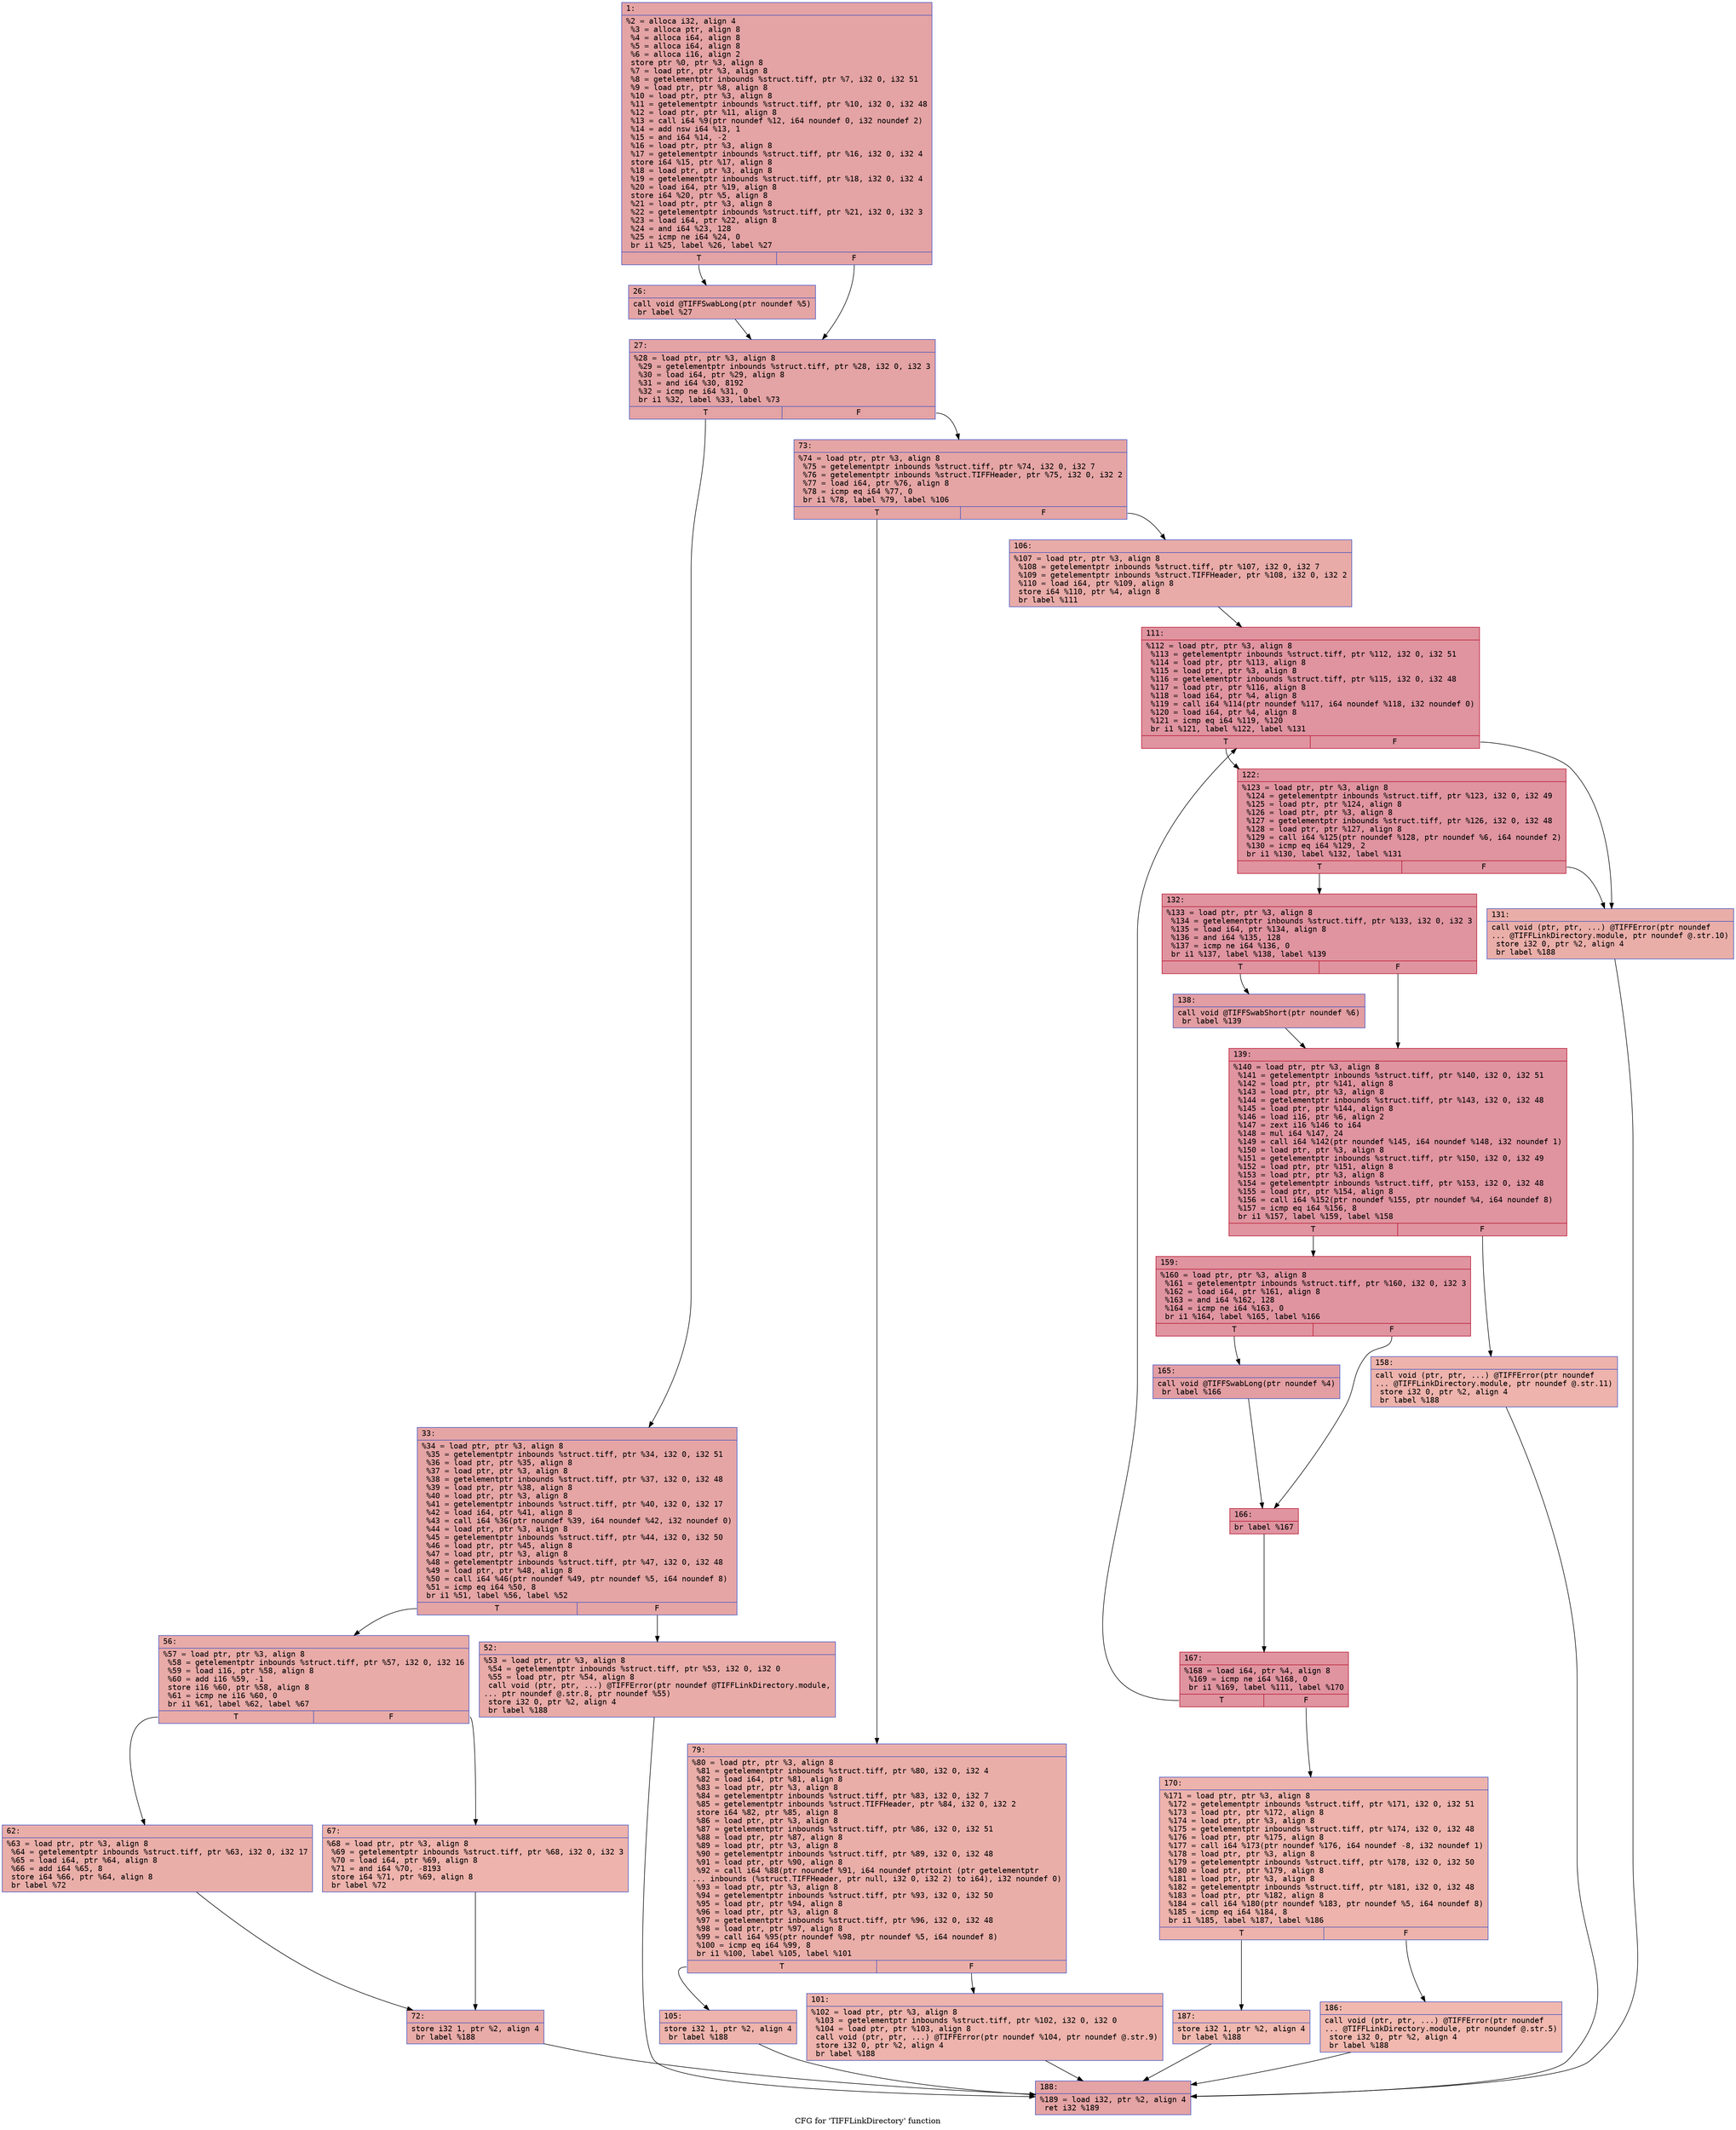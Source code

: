 digraph "CFG for 'TIFFLinkDirectory' function" {
	label="CFG for 'TIFFLinkDirectory' function";

	Node0x6000017e2300 [shape=record,color="#3d50c3ff", style=filled, fillcolor="#c32e3170" fontname="Courier",label="{1:\l|  %2 = alloca i32, align 4\l  %3 = alloca ptr, align 8\l  %4 = alloca i64, align 8\l  %5 = alloca i64, align 8\l  %6 = alloca i16, align 2\l  store ptr %0, ptr %3, align 8\l  %7 = load ptr, ptr %3, align 8\l  %8 = getelementptr inbounds %struct.tiff, ptr %7, i32 0, i32 51\l  %9 = load ptr, ptr %8, align 8\l  %10 = load ptr, ptr %3, align 8\l  %11 = getelementptr inbounds %struct.tiff, ptr %10, i32 0, i32 48\l  %12 = load ptr, ptr %11, align 8\l  %13 = call i64 %9(ptr noundef %12, i64 noundef 0, i32 noundef 2)\l  %14 = add nsw i64 %13, 1\l  %15 = and i64 %14, -2\l  %16 = load ptr, ptr %3, align 8\l  %17 = getelementptr inbounds %struct.tiff, ptr %16, i32 0, i32 4\l  store i64 %15, ptr %17, align 8\l  %18 = load ptr, ptr %3, align 8\l  %19 = getelementptr inbounds %struct.tiff, ptr %18, i32 0, i32 4\l  %20 = load i64, ptr %19, align 8\l  store i64 %20, ptr %5, align 8\l  %21 = load ptr, ptr %3, align 8\l  %22 = getelementptr inbounds %struct.tiff, ptr %21, i32 0, i32 3\l  %23 = load i64, ptr %22, align 8\l  %24 = and i64 %23, 128\l  %25 = icmp ne i64 %24, 0\l  br i1 %25, label %26, label %27\l|{<s0>T|<s1>F}}"];
	Node0x6000017e2300:s0 -> Node0x6000017e2350[tooltip="1 -> 26\nProbability 50.00%" ];
	Node0x6000017e2300:s1 -> Node0x6000017e23a0[tooltip="1 -> 27\nProbability 50.00%" ];
	Node0x6000017e2350 [shape=record,color="#3d50c3ff", style=filled, fillcolor="#c5333470" fontname="Courier",label="{26:\l|  call void @TIFFSwabLong(ptr noundef %5)\l  br label %27\l}"];
	Node0x6000017e2350 -> Node0x6000017e23a0[tooltip="26 -> 27\nProbability 100.00%" ];
	Node0x6000017e23a0 [shape=record,color="#3d50c3ff", style=filled, fillcolor="#c32e3170" fontname="Courier",label="{27:\l|  %28 = load ptr, ptr %3, align 8\l  %29 = getelementptr inbounds %struct.tiff, ptr %28, i32 0, i32 3\l  %30 = load i64, ptr %29, align 8\l  %31 = and i64 %30, 8192\l  %32 = icmp ne i64 %31, 0\l  br i1 %32, label %33, label %73\l|{<s0>T|<s1>F}}"];
	Node0x6000017e23a0:s0 -> Node0x6000017e23f0[tooltip="27 -> 33\nProbability 50.00%" ];
	Node0x6000017e23a0:s1 -> Node0x6000017e25d0[tooltip="27 -> 73\nProbability 50.00%" ];
	Node0x6000017e23f0 [shape=record,color="#3d50c3ff", style=filled, fillcolor="#c5333470" fontname="Courier",label="{33:\l|  %34 = load ptr, ptr %3, align 8\l  %35 = getelementptr inbounds %struct.tiff, ptr %34, i32 0, i32 51\l  %36 = load ptr, ptr %35, align 8\l  %37 = load ptr, ptr %3, align 8\l  %38 = getelementptr inbounds %struct.tiff, ptr %37, i32 0, i32 48\l  %39 = load ptr, ptr %38, align 8\l  %40 = load ptr, ptr %3, align 8\l  %41 = getelementptr inbounds %struct.tiff, ptr %40, i32 0, i32 17\l  %42 = load i64, ptr %41, align 8\l  %43 = call i64 %36(ptr noundef %39, i64 noundef %42, i32 noundef 0)\l  %44 = load ptr, ptr %3, align 8\l  %45 = getelementptr inbounds %struct.tiff, ptr %44, i32 0, i32 50\l  %46 = load ptr, ptr %45, align 8\l  %47 = load ptr, ptr %3, align 8\l  %48 = getelementptr inbounds %struct.tiff, ptr %47, i32 0, i32 48\l  %49 = load ptr, ptr %48, align 8\l  %50 = call i64 %46(ptr noundef %49, ptr noundef %5, i64 noundef 8)\l  %51 = icmp eq i64 %50, 8\l  br i1 %51, label %56, label %52\l|{<s0>T|<s1>F}}"];
	Node0x6000017e23f0:s0 -> Node0x6000017e2490[tooltip="33 -> 56\nProbability 50.00%" ];
	Node0x6000017e23f0:s1 -> Node0x6000017e2440[tooltip="33 -> 52\nProbability 50.00%" ];
	Node0x6000017e2440 [shape=record,color="#3d50c3ff", style=filled, fillcolor="#cc403a70" fontname="Courier",label="{52:\l|  %53 = load ptr, ptr %3, align 8\l  %54 = getelementptr inbounds %struct.tiff, ptr %53, i32 0, i32 0\l  %55 = load ptr, ptr %54, align 8\l  call void (ptr, ptr, ...) @TIFFError(ptr noundef @TIFFLinkDirectory.module,\l... ptr noundef @.str.8, ptr noundef %55)\l  store i32 0, ptr %2, align 4\l  br label %188\l}"];
	Node0x6000017e2440 -> Node0x6000017e2bc0[tooltip="52 -> 188\nProbability 100.00%" ];
	Node0x6000017e2490 [shape=record,color="#3d50c3ff", style=filled, fillcolor="#cc403a70" fontname="Courier",label="{56:\l|  %57 = load ptr, ptr %3, align 8\l  %58 = getelementptr inbounds %struct.tiff, ptr %57, i32 0, i32 16\l  %59 = load i16, ptr %58, align 8\l  %60 = add i16 %59, -1\l  store i16 %60, ptr %58, align 8\l  %61 = icmp ne i16 %60, 0\l  br i1 %61, label %62, label %67\l|{<s0>T|<s1>F}}"];
	Node0x6000017e2490:s0 -> Node0x6000017e24e0[tooltip="56 -> 62\nProbability 62.50%" ];
	Node0x6000017e2490:s1 -> Node0x6000017e2530[tooltip="56 -> 67\nProbability 37.50%" ];
	Node0x6000017e24e0 [shape=record,color="#3d50c3ff", style=filled, fillcolor="#d0473d70" fontname="Courier",label="{62:\l|  %63 = load ptr, ptr %3, align 8\l  %64 = getelementptr inbounds %struct.tiff, ptr %63, i32 0, i32 17\l  %65 = load i64, ptr %64, align 8\l  %66 = add i64 %65, 8\l  store i64 %66, ptr %64, align 8\l  br label %72\l}"];
	Node0x6000017e24e0 -> Node0x6000017e2580[tooltip="62 -> 72\nProbability 100.00%" ];
	Node0x6000017e2530 [shape=record,color="#3d50c3ff", style=filled, fillcolor="#d6524470" fontname="Courier",label="{67:\l|  %68 = load ptr, ptr %3, align 8\l  %69 = getelementptr inbounds %struct.tiff, ptr %68, i32 0, i32 3\l  %70 = load i64, ptr %69, align 8\l  %71 = and i64 %70, -8193\l  store i64 %71, ptr %69, align 8\l  br label %72\l}"];
	Node0x6000017e2530 -> Node0x6000017e2580[tooltip="67 -> 72\nProbability 100.00%" ];
	Node0x6000017e2580 [shape=record,color="#3d50c3ff", style=filled, fillcolor="#cc403a70" fontname="Courier",label="{72:\l|  store i32 1, ptr %2, align 4\l  br label %188\l}"];
	Node0x6000017e2580 -> Node0x6000017e2bc0[tooltip="72 -> 188\nProbability 100.00%" ];
	Node0x6000017e25d0 [shape=record,color="#3d50c3ff", style=filled, fillcolor="#c5333470" fontname="Courier",label="{73:\l|  %74 = load ptr, ptr %3, align 8\l  %75 = getelementptr inbounds %struct.tiff, ptr %74, i32 0, i32 7\l  %76 = getelementptr inbounds %struct.TIFFHeader, ptr %75, i32 0, i32 2\l  %77 = load i64, ptr %76, align 8\l  %78 = icmp eq i64 %77, 0\l  br i1 %78, label %79, label %106\l|{<s0>T|<s1>F}}"];
	Node0x6000017e25d0:s0 -> Node0x6000017e2620[tooltip="73 -> 79\nProbability 37.50%" ];
	Node0x6000017e25d0:s1 -> Node0x6000017e2710[tooltip="73 -> 106\nProbability 62.50%" ];
	Node0x6000017e2620 [shape=record,color="#3d50c3ff", style=filled, fillcolor="#d0473d70" fontname="Courier",label="{79:\l|  %80 = load ptr, ptr %3, align 8\l  %81 = getelementptr inbounds %struct.tiff, ptr %80, i32 0, i32 4\l  %82 = load i64, ptr %81, align 8\l  %83 = load ptr, ptr %3, align 8\l  %84 = getelementptr inbounds %struct.tiff, ptr %83, i32 0, i32 7\l  %85 = getelementptr inbounds %struct.TIFFHeader, ptr %84, i32 0, i32 2\l  store i64 %82, ptr %85, align 8\l  %86 = load ptr, ptr %3, align 8\l  %87 = getelementptr inbounds %struct.tiff, ptr %86, i32 0, i32 51\l  %88 = load ptr, ptr %87, align 8\l  %89 = load ptr, ptr %3, align 8\l  %90 = getelementptr inbounds %struct.tiff, ptr %89, i32 0, i32 48\l  %91 = load ptr, ptr %90, align 8\l  %92 = call i64 %88(ptr noundef %91, i64 noundef ptrtoint (ptr getelementptr\l... inbounds (%struct.TIFFHeader, ptr null, i32 0, i32 2) to i64), i32 noundef 0)\l  %93 = load ptr, ptr %3, align 8\l  %94 = getelementptr inbounds %struct.tiff, ptr %93, i32 0, i32 50\l  %95 = load ptr, ptr %94, align 8\l  %96 = load ptr, ptr %3, align 8\l  %97 = getelementptr inbounds %struct.tiff, ptr %96, i32 0, i32 48\l  %98 = load ptr, ptr %97, align 8\l  %99 = call i64 %95(ptr noundef %98, ptr noundef %5, i64 noundef 8)\l  %100 = icmp eq i64 %99, 8\l  br i1 %100, label %105, label %101\l|{<s0>T|<s1>F}}"];
	Node0x6000017e2620:s0 -> Node0x6000017e26c0[tooltip="79 -> 105\nProbability 50.00%" ];
	Node0x6000017e2620:s1 -> Node0x6000017e2670[tooltip="79 -> 101\nProbability 50.00%" ];
	Node0x6000017e2670 [shape=record,color="#3d50c3ff", style=filled, fillcolor="#d6524470" fontname="Courier",label="{101:\l|  %102 = load ptr, ptr %3, align 8\l  %103 = getelementptr inbounds %struct.tiff, ptr %102, i32 0, i32 0\l  %104 = load ptr, ptr %103, align 8\l  call void (ptr, ptr, ...) @TIFFError(ptr noundef %104, ptr noundef @.str.9)\l  store i32 0, ptr %2, align 4\l  br label %188\l}"];
	Node0x6000017e2670 -> Node0x6000017e2bc0[tooltip="101 -> 188\nProbability 100.00%" ];
	Node0x6000017e26c0 [shape=record,color="#3d50c3ff", style=filled, fillcolor="#d6524470" fontname="Courier",label="{105:\l|  store i32 1, ptr %2, align 4\l  br label %188\l}"];
	Node0x6000017e26c0 -> Node0x6000017e2bc0[tooltip="105 -> 188\nProbability 100.00%" ];
	Node0x6000017e2710 [shape=record,color="#3d50c3ff", style=filled, fillcolor="#cc403a70" fontname="Courier",label="{106:\l|  %107 = load ptr, ptr %3, align 8\l  %108 = getelementptr inbounds %struct.tiff, ptr %107, i32 0, i32 7\l  %109 = getelementptr inbounds %struct.TIFFHeader, ptr %108, i32 0, i32 2\l  %110 = load i64, ptr %109, align 8\l  store i64 %110, ptr %4, align 8\l  br label %111\l}"];
	Node0x6000017e2710 -> Node0x6000017e2760[tooltip="106 -> 111\nProbability 100.00%" ];
	Node0x6000017e2760 [shape=record,color="#b70d28ff", style=filled, fillcolor="#b70d2870" fontname="Courier",label="{111:\l|  %112 = load ptr, ptr %3, align 8\l  %113 = getelementptr inbounds %struct.tiff, ptr %112, i32 0, i32 51\l  %114 = load ptr, ptr %113, align 8\l  %115 = load ptr, ptr %3, align 8\l  %116 = getelementptr inbounds %struct.tiff, ptr %115, i32 0, i32 48\l  %117 = load ptr, ptr %116, align 8\l  %118 = load i64, ptr %4, align 8\l  %119 = call i64 %114(ptr noundef %117, i64 noundef %118, i32 noundef 0)\l  %120 = load i64, ptr %4, align 8\l  %121 = icmp eq i64 %119, %120\l  br i1 %121, label %122, label %131\l|{<s0>T|<s1>F}}"];
	Node0x6000017e2760:s0 -> Node0x6000017e27b0[tooltip="111 -> 122\nProbability 96.88%" ];
	Node0x6000017e2760:s1 -> Node0x6000017e2800[tooltip="111 -> 131\nProbability 3.12%" ];
	Node0x6000017e27b0 [shape=record,color="#b70d28ff", style=filled, fillcolor="#b70d2870" fontname="Courier",label="{122:\l|  %123 = load ptr, ptr %3, align 8\l  %124 = getelementptr inbounds %struct.tiff, ptr %123, i32 0, i32 49\l  %125 = load ptr, ptr %124, align 8\l  %126 = load ptr, ptr %3, align 8\l  %127 = getelementptr inbounds %struct.tiff, ptr %126, i32 0, i32 48\l  %128 = load ptr, ptr %127, align 8\l  %129 = call i64 %125(ptr noundef %128, ptr noundef %6, i64 noundef 2)\l  %130 = icmp eq i64 %129, 2\l  br i1 %130, label %132, label %131\l|{<s0>T|<s1>F}}"];
	Node0x6000017e27b0:s0 -> Node0x6000017e2850[tooltip="122 -> 132\nProbability 96.88%" ];
	Node0x6000017e27b0:s1 -> Node0x6000017e2800[tooltip="122 -> 131\nProbability 3.12%" ];
	Node0x6000017e2800 [shape=record,color="#3d50c3ff", style=filled, fillcolor="#d0473d70" fontname="Courier",label="{131:\l|  call void (ptr, ptr, ...) @TIFFError(ptr noundef\l... @TIFFLinkDirectory.module, ptr noundef @.str.10)\l  store i32 0, ptr %2, align 4\l  br label %188\l}"];
	Node0x6000017e2800 -> Node0x6000017e2bc0[tooltip="131 -> 188\nProbability 100.00%" ];
	Node0x6000017e2850 [shape=record,color="#b70d28ff", style=filled, fillcolor="#b70d2870" fontname="Courier",label="{132:\l|  %133 = load ptr, ptr %3, align 8\l  %134 = getelementptr inbounds %struct.tiff, ptr %133, i32 0, i32 3\l  %135 = load i64, ptr %134, align 8\l  %136 = and i64 %135, 128\l  %137 = icmp ne i64 %136, 0\l  br i1 %137, label %138, label %139\l|{<s0>T|<s1>F}}"];
	Node0x6000017e2850:s0 -> Node0x6000017e28a0[tooltip="132 -> 138\nProbability 50.00%" ];
	Node0x6000017e2850:s1 -> Node0x6000017e28f0[tooltip="132 -> 139\nProbability 50.00%" ];
	Node0x6000017e28a0 [shape=record,color="#3d50c3ff", style=filled, fillcolor="#be242e70" fontname="Courier",label="{138:\l|  call void @TIFFSwabShort(ptr noundef %6)\l  br label %139\l}"];
	Node0x6000017e28a0 -> Node0x6000017e28f0[tooltip="138 -> 139\nProbability 100.00%" ];
	Node0x6000017e28f0 [shape=record,color="#b70d28ff", style=filled, fillcolor="#b70d2870" fontname="Courier",label="{139:\l|  %140 = load ptr, ptr %3, align 8\l  %141 = getelementptr inbounds %struct.tiff, ptr %140, i32 0, i32 51\l  %142 = load ptr, ptr %141, align 8\l  %143 = load ptr, ptr %3, align 8\l  %144 = getelementptr inbounds %struct.tiff, ptr %143, i32 0, i32 48\l  %145 = load ptr, ptr %144, align 8\l  %146 = load i16, ptr %6, align 2\l  %147 = zext i16 %146 to i64\l  %148 = mul i64 %147, 24\l  %149 = call i64 %142(ptr noundef %145, i64 noundef %148, i32 noundef 1)\l  %150 = load ptr, ptr %3, align 8\l  %151 = getelementptr inbounds %struct.tiff, ptr %150, i32 0, i32 49\l  %152 = load ptr, ptr %151, align 8\l  %153 = load ptr, ptr %3, align 8\l  %154 = getelementptr inbounds %struct.tiff, ptr %153, i32 0, i32 48\l  %155 = load ptr, ptr %154, align 8\l  %156 = call i64 %152(ptr noundef %155, ptr noundef %4, i64 noundef 8)\l  %157 = icmp eq i64 %156, 8\l  br i1 %157, label %159, label %158\l|{<s0>T|<s1>F}}"];
	Node0x6000017e28f0:s0 -> Node0x6000017e2990[tooltip="139 -> 159\nProbability 96.88%" ];
	Node0x6000017e28f0:s1 -> Node0x6000017e2940[tooltip="139 -> 158\nProbability 3.12%" ];
	Node0x6000017e2940 [shape=record,color="#3d50c3ff", style=filled, fillcolor="#d6524470" fontname="Courier",label="{158:\l|  call void (ptr, ptr, ...) @TIFFError(ptr noundef\l... @TIFFLinkDirectory.module, ptr noundef @.str.11)\l  store i32 0, ptr %2, align 4\l  br label %188\l}"];
	Node0x6000017e2940 -> Node0x6000017e2bc0[tooltip="158 -> 188\nProbability 100.00%" ];
	Node0x6000017e2990 [shape=record,color="#b70d28ff", style=filled, fillcolor="#b70d2870" fontname="Courier",label="{159:\l|  %160 = load ptr, ptr %3, align 8\l  %161 = getelementptr inbounds %struct.tiff, ptr %160, i32 0, i32 3\l  %162 = load i64, ptr %161, align 8\l  %163 = and i64 %162, 128\l  %164 = icmp ne i64 %163, 0\l  br i1 %164, label %165, label %166\l|{<s0>T|<s1>F}}"];
	Node0x6000017e2990:s0 -> Node0x6000017e29e0[tooltip="159 -> 165\nProbability 50.00%" ];
	Node0x6000017e2990:s1 -> Node0x6000017e2a30[tooltip="159 -> 166\nProbability 50.00%" ];
	Node0x6000017e29e0 [shape=record,color="#3d50c3ff", style=filled, fillcolor="#be242e70" fontname="Courier",label="{165:\l|  call void @TIFFSwabLong(ptr noundef %4)\l  br label %166\l}"];
	Node0x6000017e29e0 -> Node0x6000017e2a30[tooltip="165 -> 166\nProbability 100.00%" ];
	Node0x6000017e2a30 [shape=record,color="#b70d28ff", style=filled, fillcolor="#b70d2870" fontname="Courier",label="{166:\l|  br label %167\l}"];
	Node0x6000017e2a30 -> Node0x6000017e2a80[tooltip="166 -> 167\nProbability 100.00%" ];
	Node0x6000017e2a80 [shape=record,color="#b70d28ff", style=filled, fillcolor="#b70d2870" fontname="Courier",label="{167:\l|  %168 = load i64, ptr %4, align 8\l  %169 = icmp ne i64 %168, 0\l  br i1 %169, label %111, label %170\l|{<s0>T|<s1>F}}"];
	Node0x6000017e2a80:s0 -> Node0x6000017e2760[tooltip="167 -> 111\nProbability 96.88%" ];
	Node0x6000017e2a80:s1 -> Node0x6000017e2ad0[tooltip="167 -> 170\nProbability 3.12%" ];
	Node0x6000017e2ad0 [shape=record,color="#3d50c3ff", style=filled, fillcolor="#d6524470" fontname="Courier",label="{170:\l|  %171 = load ptr, ptr %3, align 8\l  %172 = getelementptr inbounds %struct.tiff, ptr %171, i32 0, i32 51\l  %173 = load ptr, ptr %172, align 8\l  %174 = load ptr, ptr %3, align 8\l  %175 = getelementptr inbounds %struct.tiff, ptr %174, i32 0, i32 48\l  %176 = load ptr, ptr %175, align 8\l  %177 = call i64 %173(ptr noundef %176, i64 noundef -8, i32 noundef 1)\l  %178 = load ptr, ptr %3, align 8\l  %179 = getelementptr inbounds %struct.tiff, ptr %178, i32 0, i32 50\l  %180 = load ptr, ptr %179, align 8\l  %181 = load ptr, ptr %3, align 8\l  %182 = getelementptr inbounds %struct.tiff, ptr %181, i32 0, i32 48\l  %183 = load ptr, ptr %182, align 8\l  %184 = call i64 %180(ptr noundef %183, ptr noundef %5, i64 noundef 8)\l  %185 = icmp eq i64 %184, 8\l  br i1 %185, label %187, label %186\l|{<s0>T|<s1>F}}"];
	Node0x6000017e2ad0:s0 -> Node0x6000017e2b70[tooltip="170 -> 187\nProbability 50.00%" ];
	Node0x6000017e2ad0:s1 -> Node0x6000017e2b20[tooltip="170 -> 186\nProbability 50.00%" ];
	Node0x6000017e2b20 [shape=record,color="#3d50c3ff", style=filled, fillcolor="#dc5d4a70" fontname="Courier",label="{186:\l|  call void (ptr, ptr, ...) @TIFFError(ptr noundef\l... @TIFFLinkDirectory.module, ptr noundef @.str.5)\l  store i32 0, ptr %2, align 4\l  br label %188\l}"];
	Node0x6000017e2b20 -> Node0x6000017e2bc0[tooltip="186 -> 188\nProbability 100.00%" ];
	Node0x6000017e2b70 [shape=record,color="#3d50c3ff", style=filled, fillcolor="#dc5d4a70" fontname="Courier",label="{187:\l|  store i32 1, ptr %2, align 4\l  br label %188\l}"];
	Node0x6000017e2b70 -> Node0x6000017e2bc0[tooltip="187 -> 188\nProbability 100.00%" ];
	Node0x6000017e2bc0 [shape=record,color="#3d50c3ff", style=filled, fillcolor="#c32e3170" fontname="Courier",label="{188:\l|  %189 = load i32, ptr %2, align 4\l  ret i32 %189\l}"];
}
